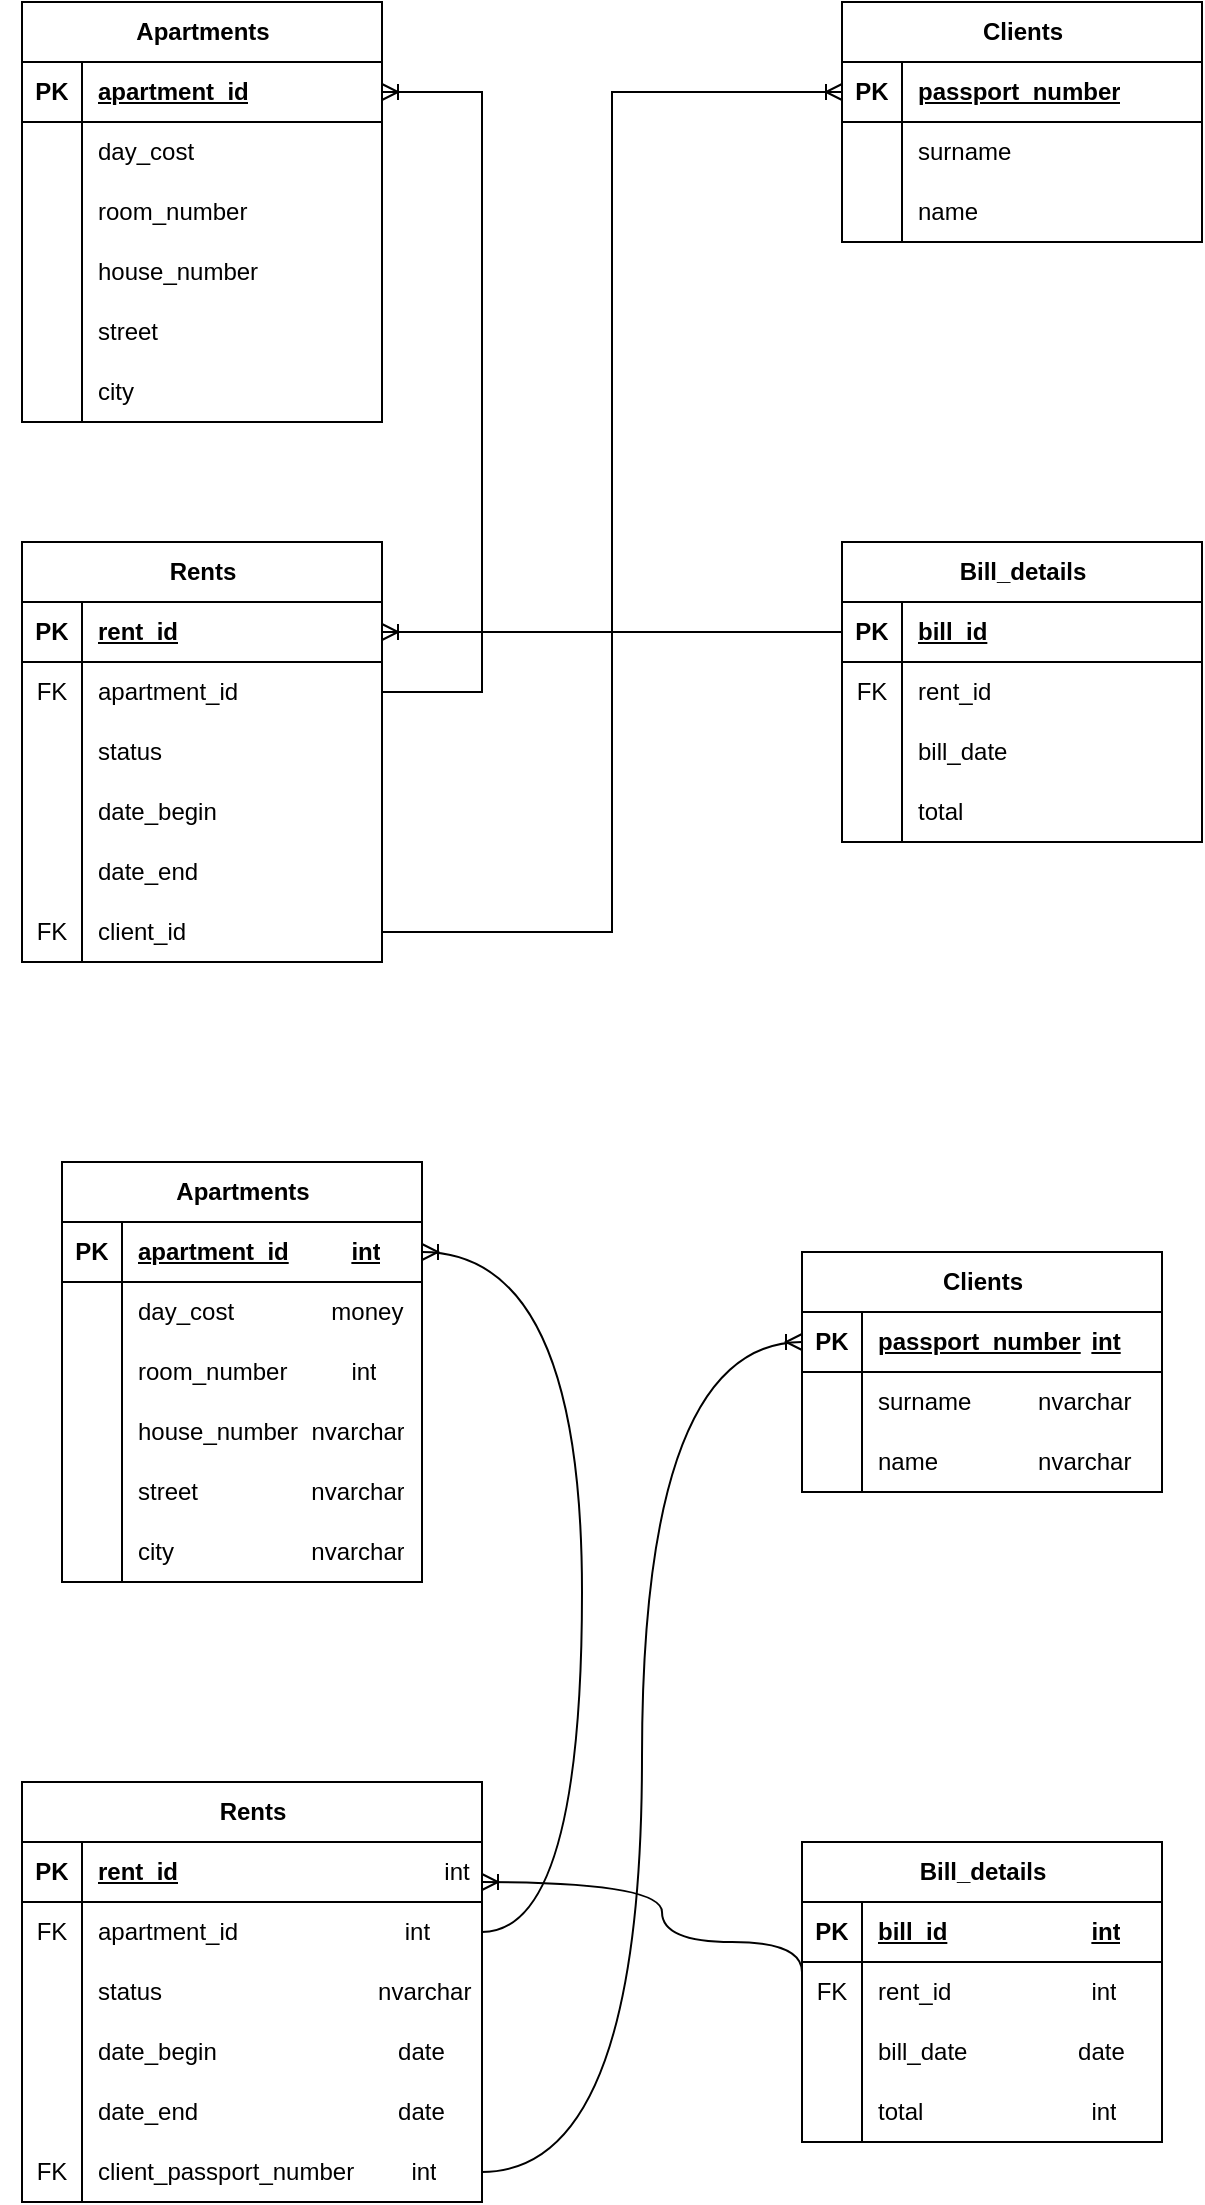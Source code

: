 <mxfile version="23.1.2" type="device" pages="2">
  <diagram name="Page-1" id="ZZyAhkWD14RJe5Ox0gqc">
    <mxGraphModel dx="1434" dy="824" grid="1" gridSize="10" guides="1" tooltips="1" connect="1" arrows="1" fold="1" page="1" pageScale="1" pageWidth="850" pageHeight="1100" math="0" shadow="0">
      <root>
        <mxCell id="0" />
        <mxCell id="1" parent="0" />
        <mxCell id="JAyHz5_AC-oQUTjz7vWA-14" value="Apartments" style="shape=table;startSize=30;container=1;collapsible=1;childLayout=tableLayout;fixedRows=1;rowLines=0;fontStyle=1;align=center;resizeLast=1;html=1;" vertex="1" parent="1">
          <mxGeometry x="130" y="80" width="180" height="210" as="geometry" />
        </mxCell>
        <mxCell id="JAyHz5_AC-oQUTjz7vWA-15" value="" style="shape=tableRow;horizontal=0;startSize=0;swimlaneHead=0;swimlaneBody=0;fillColor=none;collapsible=0;dropTarget=0;points=[[0,0.5],[1,0.5]];portConstraint=eastwest;top=0;left=0;right=0;bottom=1;" vertex="1" parent="JAyHz5_AC-oQUTjz7vWA-14">
          <mxGeometry y="30" width="180" height="30" as="geometry" />
        </mxCell>
        <mxCell id="JAyHz5_AC-oQUTjz7vWA-16" value="PK" style="shape=partialRectangle;connectable=0;fillColor=none;top=0;left=0;bottom=0;right=0;fontStyle=1;overflow=hidden;whiteSpace=wrap;html=1;" vertex="1" parent="JAyHz5_AC-oQUTjz7vWA-15">
          <mxGeometry width="30" height="30" as="geometry">
            <mxRectangle width="30" height="30" as="alternateBounds" />
          </mxGeometry>
        </mxCell>
        <mxCell id="JAyHz5_AC-oQUTjz7vWA-17" value="apartment_id" style="shape=partialRectangle;connectable=0;fillColor=none;top=0;left=0;bottom=0;right=0;align=left;spacingLeft=6;fontStyle=5;overflow=hidden;whiteSpace=wrap;html=1;" vertex="1" parent="JAyHz5_AC-oQUTjz7vWA-15">
          <mxGeometry x="30" width="150" height="30" as="geometry">
            <mxRectangle width="150" height="30" as="alternateBounds" />
          </mxGeometry>
        </mxCell>
        <mxCell id="JAyHz5_AC-oQUTjz7vWA-18" value="" style="shape=tableRow;horizontal=0;startSize=0;swimlaneHead=0;swimlaneBody=0;fillColor=none;collapsible=0;dropTarget=0;points=[[0,0.5],[1,0.5]];portConstraint=eastwest;top=0;left=0;right=0;bottom=0;" vertex="1" parent="JAyHz5_AC-oQUTjz7vWA-14">
          <mxGeometry y="60" width="180" height="30" as="geometry" />
        </mxCell>
        <mxCell id="JAyHz5_AC-oQUTjz7vWA-19" value="" style="shape=partialRectangle;connectable=0;fillColor=none;top=0;left=0;bottom=0;right=0;editable=1;overflow=hidden;whiteSpace=wrap;html=1;" vertex="1" parent="JAyHz5_AC-oQUTjz7vWA-18">
          <mxGeometry width="30" height="30" as="geometry">
            <mxRectangle width="30" height="30" as="alternateBounds" />
          </mxGeometry>
        </mxCell>
        <mxCell id="JAyHz5_AC-oQUTjz7vWA-20" value="day_cost" style="shape=partialRectangle;connectable=0;fillColor=none;top=0;left=0;bottom=0;right=0;align=left;spacingLeft=6;overflow=hidden;whiteSpace=wrap;html=1;" vertex="1" parent="JAyHz5_AC-oQUTjz7vWA-18">
          <mxGeometry x="30" width="150" height="30" as="geometry">
            <mxRectangle width="150" height="30" as="alternateBounds" />
          </mxGeometry>
        </mxCell>
        <mxCell id="JAyHz5_AC-oQUTjz7vWA-21" value="" style="shape=tableRow;horizontal=0;startSize=0;swimlaneHead=0;swimlaneBody=0;fillColor=none;collapsible=0;dropTarget=0;points=[[0,0.5],[1,0.5]];portConstraint=eastwest;top=0;left=0;right=0;bottom=0;" vertex="1" parent="JAyHz5_AC-oQUTjz7vWA-14">
          <mxGeometry y="90" width="180" height="30" as="geometry" />
        </mxCell>
        <mxCell id="JAyHz5_AC-oQUTjz7vWA-22" value="" style="shape=partialRectangle;connectable=0;fillColor=none;top=0;left=0;bottom=0;right=0;editable=1;overflow=hidden;whiteSpace=wrap;html=1;" vertex="1" parent="JAyHz5_AC-oQUTjz7vWA-21">
          <mxGeometry width="30" height="30" as="geometry">
            <mxRectangle width="30" height="30" as="alternateBounds" />
          </mxGeometry>
        </mxCell>
        <mxCell id="JAyHz5_AC-oQUTjz7vWA-23" value="room_number" style="shape=partialRectangle;connectable=0;fillColor=none;top=0;left=0;bottom=0;right=0;align=left;spacingLeft=6;overflow=hidden;whiteSpace=wrap;html=1;" vertex="1" parent="JAyHz5_AC-oQUTjz7vWA-21">
          <mxGeometry x="30" width="150" height="30" as="geometry">
            <mxRectangle width="150" height="30" as="alternateBounds" />
          </mxGeometry>
        </mxCell>
        <mxCell id="JAyHz5_AC-oQUTjz7vWA-24" value="" style="shape=tableRow;horizontal=0;startSize=0;swimlaneHead=0;swimlaneBody=0;fillColor=none;collapsible=0;dropTarget=0;points=[[0,0.5],[1,0.5]];portConstraint=eastwest;top=0;left=0;right=0;bottom=0;" vertex="1" parent="JAyHz5_AC-oQUTjz7vWA-14">
          <mxGeometry y="120" width="180" height="30" as="geometry" />
        </mxCell>
        <mxCell id="JAyHz5_AC-oQUTjz7vWA-25" value="" style="shape=partialRectangle;connectable=0;fillColor=none;top=0;left=0;bottom=0;right=0;editable=1;overflow=hidden;whiteSpace=wrap;html=1;" vertex="1" parent="JAyHz5_AC-oQUTjz7vWA-24">
          <mxGeometry width="30" height="30" as="geometry">
            <mxRectangle width="30" height="30" as="alternateBounds" />
          </mxGeometry>
        </mxCell>
        <mxCell id="JAyHz5_AC-oQUTjz7vWA-26" value="house_number" style="shape=partialRectangle;connectable=0;fillColor=none;top=0;left=0;bottom=0;right=0;align=left;spacingLeft=6;overflow=hidden;whiteSpace=wrap;html=1;" vertex="1" parent="JAyHz5_AC-oQUTjz7vWA-24">
          <mxGeometry x="30" width="150" height="30" as="geometry">
            <mxRectangle width="150" height="30" as="alternateBounds" />
          </mxGeometry>
        </mxCell>
        <mxCell id="JAyHz5_AC-oQUTjz7vWA-65" value="" style="shape=tableRow;horizontal=0;startSize=0;swimlaneHead=0;swimlaneBody=0;fillColor=none;collapsible=0;dropTarget=0;points=[[0,0.5],[1,0.5]];portConstraint=eastwest;top=0;left=0;right=0;bottom=0;" vertex="1" parent="JAyHz5_AC-oQUTjz7vWA-14">
          <mxGeometry y="150" width="180" height="30" as="geometry" />
        </mxCell>
        <mxCell id="JAyHz5_AC-oQUTjz7vWA-66" value="" style="shape=partialRectangle;connectable=0;fillColor=none;top=0;left=0;bottom=0;right=0;editable=1;overflow=hidden;whiteSpace=wrap;html=1;" vertex="1" parent="JAyHz5_AC-oQUTjz7vWA-65">
          <mxGeometry width="30" height="30" as="geometry">
            <mxRectangle width="30" height="30" as="alternateBounds" />
          </mxGeometry>
        </mxCell>
        <mxCell id="JAyHz5_AC-oQUTjz7vWA-67" value="street" style="shape=partialRectangle;connectable=0;fillColor=none;top=0;left=0;bottom=0;right=0;align=left;spacingLeft=6;overflow=hidden;whiteSpace=wrap;html=1;" vertex="1" parent="JAyHz5_AC-oQUTjz7vWA-65">
          <mxGeometry x="30" width="150" height="30" as="geometry">
            <mxRectangle width="150" height="30" as="alternateBounds" />
          </mxGeometry>
        </mxCell>
        <mxCell id="JAyHz5_AC-oQUTjz7vWA-68" value="" style="shape=tableRow;horizontal=0;startSize=0;swimlaneHead=0;swimlaneBody=0;fillColor=none;collapsible=0;dropTarget=0;points=[[0,0.5],[1,0.5]];portConstraint=eastwest;top=0;left=0;right=0;bottom=0;" vertex="1" parent="JAyHz5_AC-oQUTjz7vWA-14">
          <mxGeometry y="180" width="180" height="30" as="geometry" />
        </mxCell>
        <mxCell id="JAyHz5_AC-oQUTjz7vWA-69" value="" style="shape=partialRectangle;connectable=0;fillColor=none;top=0;left=0;bottom=0;right=0;editable=1;overflow=hidden;whiteSpace=wrap;html=1;" vertex="1" parent="JAyHz5_AC-oQUTjz7vWA-68">
          <mxGeometry width="30" height="30" as="geometry">
            <mxRectangle width="30" height="30" as="alternateBounds" />
          </mxGeometry>
        </mxCell>
        <mxCell id="JAyHz5_AC-oQUTjz7vWA-70" value="city" style="shape=partialRectangle;connectable=0;fillColor=none;top=0;left=0;bottom=0;right=0;align=left;spacingLeft=6;overflow=hidden;whiteSpace=wrap;html=1;" vertex="1" parent="JAyHz5_AC-oQUTjz7vWA-68">
          <mxGeometry x="30" width="150" height="30" as="geometry">
            <mxRectangle width="150" height="30" as="alternateBounds" />
          </mxGeometry>
        </mxCell>
        <mxCell id="JAyHz5_AC-oQUTjz7vWA-30" value="" style="shape=tableRow;horizontal=0;startSize=0;swimlaneHead=0;swimlaneBody=0;fillColor=none;collapsible=0;dropTarget=0;points=[[0,0.5],[1,0.5]];portConstraint=eastwest;top=0;left=0;right=0;bottom=0;" vertex="1" parent="1">
          <mxGeometry x="120" y="310" width="180" height="30" as="geometry" />
        </mxCell>
        <mxCell id="JAyHz5_AC-oQUTjz7vWA-31" value="" style="shape=partialRectangle;connectable=0;fillColor=none;top=0;left=0;bottom=0;right=0;editable=1;overflow=hidden;whiteSpace=wrap;html=1;" vertex="1" parent="JAyHz5_AC-oQUTjz7vWA-30">
          <mxGeometry width="30" height="30" as="geometry">
            <mxRectangle width="30" height="30" as="alternateBounds" />
          </mxGeometry>
        </mxCell>
        <mxCell id="JAyHz5_AC-oQUTjz7vWA-33" value="" style="shape=tableRow;horizontal=0;startSize=0;swimlaneHead=0;swimlaneBody=0;fillColor=none;collapsible=0;dropTarget=0;points=[[0,0.5],[1,0.5]];portConstraint=eastwest;top=0;left=0;right=0;bottom=0;" vertex="1" parent="1">
          <mxGeometry x="120" y="340" width="180" height="30" as="geometry" />
        </mxCell>
        <mxCell id="JAyHz5_AC-oQUTjz7vWA-34" value="" style="shape=partialRectangle;connectable=0;fillColor=none;top=0;left=0;bottom=0;right=0;editable=1;overflow=hidden;whiteSpace=wrap;html=1;" vertex="1" parent="JAyHz5_AC-oQUTjz7vWA-33">
          <mxGeometry width="30" height="30" as="geometry">
            <mxRectangle width="30" height="30" as="alternateBounds" />
          </mxGeometry>
        </mxCell>
        <mxCell id="JAyHz5_AC-oQUTjz7vWA-39" value="Clients" style="shape=table;startSize=30;container=1;collapsible=1;childLayout=tableLayout;fixedRows=1;rowLines=0;fontStyle=1;align=center;resizeLast=1;html=1;" vertex="1" parent="1">
          <mxGeometry x="540" y="80" width="180" height="120" as="geometry" />
        </mxCell>
        <mxCell id="JAyHz5_AC-oQUTjz7vWA-40" value="" style="shape=tableRow;horizontal=0;startSize=0;swimlaneHead=0;swimlaneBody=0;fillColor=none;collapsible=0;dropTarget=0;points=[[0,0.5],[1,0.5]];portConstraint=eastwest;top=0;left=0;right=0;bottom=1;" vertex="1" parent="JAyHz5_AC-oQUTjz7vWA-39">
          <mxGeometry y="30" width="180" height="30" as="geometry" />
        </mxCell>
        <mxCell id="JAyHz5_AC-oQUTjz7vWA-41" value="PK" style="shape=partialRectangle;connectable=0;fillColor=none;top=0;left=0;bottom=0;right=0;fontStyle=1;overflow=hidden;whiteSpace=wrap;html=1;" vertex="1" parent="JAyHz5_AC-oQUTjz7vWA-40">
          <mxGeometry width="30" height="30" as="geometry">
            <mxRectangle width="30" height="30" as="alternateBounds" />
          </mxGeometry>
        </mxCell>
        <mxCell id="JAyHz5_AC-oQUTjz7vWA-42" value="passport_number" style="shape=partialRectangle;connectable=0;fillColor=none;top=0;left=0;bottom=0;right=0;align=left;spacingLeft=6;fontStyle=5;overflow=hidden;whiteSpace=wrap;html=1;" vertex="1" parent="JAyHz5_AC-oQUTjz7vWA-40">
          <mxGeometry x="30" width="150" height="30" as="geometry">
            <mxRectangle width="150" height="30" as="alternateBounds" />
          </mxGeometry>
        </mxCell>
        <mxCell id="JAyHz5_AC-oQUTjz7vWA-43" value="" style="shape=tableRow;horizontal=0;startSize=0;swimlaneHead=0;swimlaneBody=0;fillColor=none;collapsible=0;dropTarget=0;points=[[0,0.5],[1,0.5]];portConstraint=eastwest;top=0;left=0;right=0;bottom=0;" vertex="1" parent="JAyHz5_AC-oQUTjz7vWA-39">
          <mxGeometry y="60" width="180" height="30" as="geometry" />
        </mxCell>
        <mxCell id="JAyHz5_AC-oQUTjz7vWA-44" value="" style="shape=partialRectangle;connectable=0;fillColor=none;top=0;left=0;bottom=0;right=0;editable=1;overflow=hidden;whiteSpace=wrap;html=1;" vertex="1" parent="JAyHz5_AC-oQUTjz7vWA-43">
          <mxGeometry width="30" height="30" as="geometry">
            <mxRectangle width="30" height="30" as="alternateBounds" />
          </mxGeometry>
        </mxCell>
        <mxCell id="JAyHz5_AC-oQUTjz7vWA-45" value="surname" style="shape=partialRectangle;connectable=0;fillColor=none;top=0;left=0;bottom=0;right=0;align=left;spacingLeft=6;overflow=hidden;whiteSpace=wrap;html=1;" vertex="1" parent="JAyHz5_AC-oQUTjz7vWA-43">
          <mxGeometry x="30" width="150" height="30" as="geometry">
            <mxRectangle width="150" height="30" as="alternateBounds" />
          </mxGeometry>
        </mxCell>
        <mxCell id="JAyHz5_AC-oQUTjz7vWA-46" value="" style="shape=tableRow;horizontal=0;startSize=0;swimlaneHead=0;swimlaneBody=0;fillColor=none;collapsible=0;dropTarget=0;points=[[0,0.5],[1,0.5]];portConstraint=eastwest;top=0;left=0;right=0;bottom=0;" vertex="1" parent="JAyHz5_AC-oQUTjz7vWA-39">
          <mxGeometry y="90" width="180" height="30" as="geometry" />
        </mxCell>
        <mxCell id="JAyHz5_AC-oQUTjz7vWA-47" value="" style="shape=partialRectangle;connectable=0;fillColor=none;top=0;left=0;bottom=0;right=0;editable=1;overflow=hidden;whiteSpace=wrap;html=1;" vertex="1" parent="JAyHz5_AC-oQUTjz7vWA-46">
          <mxGeometry width="30" height="30" as="geometry">
            <mxRectangle width="30" height="30" as="alternateBounds" />
          </mxGeometry>
        </mxCell>
        <mxCell id="JAyHz5_AC-oQUTjz7vWA-48" value="name" style="shape=partialRectangle;connectable=0;fillColor=none;top=0;left=0;bottom=0;right=0;align=left;spacingLeft=6;overflow=hidden;whiteSpace=wrap;html=1;" vertex="1" parent="JAyHz5_AC-oQUTjz7vWA-46">
          <mxGeometry x="30" width="150" height="30" as="geometry">
            <mxRectangle width="150" height="30" as="alternateBounds" />
          </mxGeometry>
        </mxCell>
        <mxCell id="JAyHz5_AC-oQUTjz7vWA-52" value="Rents" style="shape=table;startSize=30;container=1;collapsible=1;childLayout=tableLayout;fixedRows=1;rowLines=0;fontStyle=1;align=center;resizeLast=1;html=1;" vertex="1" parent="1">
          <mxGeometry x="130" y="350" width="180" height="210" as="geometry">
            <mxRectangle x="440" y="360" width="70" height="30" as="alternateBounds" />
          </mxGeometry>
        </mxCell>
        <mxCell id="JAyHz5_AC-oQUTjz7vWA-53" value="" style="shape=tableRow;horizontal=0;startSize=0;swimlaneHead=0;swimlaneBody=0;fillColor=none;collapsible=0;dropTarget=0;points=[[0,0.5],[1,0.5]];portConstraint=eastwest;top=0;left=0;right=0;bottom=1;" vertex="1" parent="JAyHz5_AC-oQUTjz7vWA-52">
          <mxGeometry y="30" width="180" height="30" as="geometry" />
        </mxCell>
        <mxCell id="JAyHz5_AC-oQUTjz7vWA-54" value="PK" style="shape=partialRectangle;connectable=0;fillColor=none;top=0;left=0;bottom=0;right=0;fontStyle=1;overflow=hidden;whiteSpace=wrap;html=1;" vertex="1" parent="JAyHz5_AC-oQUTjz7vWA-53">
          <mxGeometry width="30" height="30" as="geometry">
            <mxRectangle width="30" height="30" as="alternateBounds" />
          </mxGeometry>
        </mxCell>
        <mxCell id="JAyHz5_AC-oQUTjz7vWA-55" value="rent_id" style="shape=partialRectangle;connectable=0;fillColor=none;top=0;left=0;bottom=0;right=0;align=left;spacingLeft=6;fontStyle=5;overflow=hidden;whiteSpace=wrap;html=1;" vertex="1" parent="JAyHz5_AC-oQUTjz7vWA-53">
          <mxGeometry x="30" width="150" height="30" as="geometry">
            <mxRectangle width="150" height="30" as="alternateBounds" />
          </mxGeometry>
        </mxCell>
        <mxCell id="JAyHz5_AC-oQUTjz7vWA-56" value="" style="shape=tableRow;horizontal=0;startSize=0;swimlaneHead=0;swimlaneBody=0;fillColor=none;collapsible=0;dropTarget=0;points=[[0,0.5],[1,0.5]];portConstraint=eastwest;top=0;left=0;right=0;bottom=0;" vertex="1" parent="JAyHz5_AC-oQUTjz7vWA-52">
          <mxGeometry y="60" width="180" height="30" as="geometry" />
        </mxCell>
        <mxCell id="JAyHz5_AC-oQUTjz7vWA-57" value="FK" style="shape=partialRectangle;connectable=0;fillColor=none;top=0;left=0;bottom=0;right=0;editable=1;overflow=hidden;whiteSpace=wrap;html=1;" vertex="1" parent="JAyHz5_AC-oQUTjz7vWA-56">
          <mxGeometry width="30" height="30" as="geometry">
            <mxRectangle width="30" height="30" as="alternateBounds" />
          </mxGeometry>
        </mxCell>
        <mxCell id="JAyHz5_AC-oQUTjz7vWA-58" value="apartment_id" style="shape=partialRectangle;connectable=0;fillColor=none;top=0;left=0;bottom=0;right=0;align=left;spacingLeft=6;overflow=hidden;whiteSpace=wrap;html=1;" vertex="1" parent="JAyHz5_AC-oQUTjz7vWA-56">
          <mxGeometry x="30" width="150" height="30" as="geometry">
            <mxRectangle width="150" height="30" as="alternateBounds" />
          </mxGeometry>
        </mxCell>
        <mxCell id="JAyHz5_AC-oQUTjz7vWA-59" value="" style="shape=tableRow;horizontal=0;startSize=0;swimlaneHead=0;swimlaneBody=0;fillColor=none;collapsible=0;dropTarget=0;points=[[0,0.5],[1,0.5]];portConstraint=eastwest;top=0;left=0;right=0;bottom=0;" vertex="1" parent="JAyHz5_AC-oQUTjz7vWA-52">
          <mxGeometry y="90" width="180" height="30" as="geometry" />
        </mxCell>
        <mxCell id="JAyHz5_AC-oQUTjz7vWA-60" value="" style="shape=partialRectangle;connectable=0;fillColor=none;top=0;left=0;bottom=0;right=0;editable=1;overflow=hidden;whiteSpace=wrap;html=1;" vertex="1" parent="JAyHz5_AC-oQUTjz7vWA-59">
          <mxGeometry width="30" height="30" as="geometry">
            <mxRectangle width="30" height="30" as="alternateBounds" />
          </mxGeometry>
        </mxCell>
        <mxCell id="JAyHz5_AC-oQUTjz7vWA-61" value="status" style="shape=partialRectangle;connectable=0;fillColor=none;top=0;left=0;bottom=0;right=0;align=left;spacingLeft=6;overflow=hidden;whiteSpace=wrap;html=1;" vertex="1" parent="JAyHz5_AC-oQUTjz7vWA-59">
          <mxGeometry x="30" width="150" height="30" as="geometry">
            <mxRectangle width="150" height="30" as="alternateBounds" />
          </mxGeometry>
        </mxCell>
        <mxCell id="JAyHz5_AC-oQUTjz7vWA-62" value="" style="shape=tableRow;horizontal=0;startSize=0;swimlaneHead=0;swimlaneBody=0;fillColor=none;collapsible=0;dropTarget=0;points=[[0,0.5],[1,0.5]];portConstraint=eastwest;top=0;left=0;right=0;bottom=0;" vertex="1" parent="JAyHz5_AC-oQUTjz7vWA-52">
          <mxGeometry y="120" width="180" height="30" as="geometry" />
        </mxCell>
        <mxCell id="JAyHz5_AC-oQUTjz7vWA-63" value="" style="shape=partialRectangle;connectable=0;fillColor=none;top=0;left=0;bottom=0;right=0;editable=1;overflow=hidden;whiteSpace=wrap;html=1;" vertex="1" parent="JAyHz5_AC-oQUTjz7vWA-62">
          <mxGeometry width="30" height="30" as="geometry">
            <mxRectangle width="30" height="30" as="alternateBounds" />
          </mxGeometry>
        </mxCell>
        <mxCell id="JAyHz5_AC-oQUTjz7vWA-64" value="date_begin" style="shape=partialRectangle;connectable=0;fillColor=none;top=0;left=0;bottom=0;right=0;align=left;spacingLeft=6;overflow=hidden;whiteSpace=wrap;html=1;" vertex="1" parent="JAyHz5_AC-oQUTjz7vWA-62">
          <mxGeometry x="30" width="150" height="30" as="geometry">
            <mxRectangle width="150" height="30" as="alternateBounds" />
          </mxGeometry>
        </mxCell>
        <mxCell id="JAyHz5_AC-oQUTjz7vWA-87" value="" style="shape=tableRow;horizontal=0;startSize=0;swimlaneHead=0;swimlaneBody=0;fillColor=none;collapsible=0;dropTarget=0;points=[[0,0.5],[1,0.5]];portConstraint=eastwest;top=0;left=0;right=0;bottom=0;" vertex="1" parent="JAyHz5_AC-oQUTjz7vWA-52">
          <mxGeometry y="150" width="180" height="30" as="geometry" />
        </mxCell>
        <mxCell id="JAyHz5_AC-oQUTjz7vWA-88" value="" style="shape=partialRectangle;connectable=0;fillColor=none;top=0;left=0;bottom=0;right=0;editable=1;overflow=hidden;whiteSpace=wrap;html=1;" vertex="1" parent="JAyHz5_AC-oQUTjz7vWA-87">
          <mxGeometry width="30" height="30" as="geometry">
            <mxRectangle width="30" height="30" as="alternateBounds" />
          </mxGeometry>
        </mxCell>
        <mxCell id="JAyHz5_AC-oQUTjz7vWA-89" value="date_end" style="shape=partialRectangle;connectable=0;fillColor=none;top=0;left=0;bottom=0;right=0;align=left;spacingLeft=6;overflow=hidden;whiteSpace=wrap;html=1;" vertex="1" parent="JAyHz5_AC-oQUTjz7vWA-87">
          <mxGeometry x="30" width="150" height="30" as="geometry">
            <mxRectangle width="150" height="30" as="alternateBounds" />
          </mxGeometry>
        </mxCell>
        <mxCell id="JAyHz5_AC-oQUTjz7vWA-90" value="" style="shape=tableRow;horizontal=0;startSize=0;swimlaneHead=0;swimlaneBody=0;fillColor=none;collapsible=0;dropTarget=0;points=[[0,0.5],[1,0.5]];portConstraint=eastwest;top=0;left=0;right=0;bottom=0;" vertex="1" parent="JAyHz5_AC-oQUTjz7vWA-52">
          <mxGeometry y="180" width="180" height="30" as="geometry" />
        </mxCell>
        <mxCell id="JAyHz5_AC-oQUTjz7vWA-91" value="FK" style="shape=partialRectangle;connectable=0;fillColor=none;top=0;left=0;bottom=0;right=0;editable=1;overflow=hidden;whiteSpace=wrap;html=1;" vertex="1" parent="JAyHz5_AC-oQUTjz7vWA-90">
          <mxGeometry width="30" height="30" as="geometry">
            <mxRectangle width="30" height="30" as="alternateBounds" />
          </mxGeometry>
        </mxCell>
        <mxCell id="JAyHz5_AC-oQUTjz7vWA-92" value="сlient_id" style="shape=partialRectangle;connectable=0;fillColor=none;top=0;left=0;bottom=0;right=0;align=left;spacingLeft=6;overflow=hidden;whiteSpace=wrap;html=1;" vertex="1" parent="JAyHz5_AC-oQUTjz7vWA-90">
          <mxGeometry x="30" width="150" height="30" as="geometry">
            <mxRectangle width="150" height="30" as="alternateBounds" />
          </mxGeometry>
        </mxCell>
        <mxCell id="JAyHz5_AC-oQUTjz7vWA-93" value="Bill_details" style="shape=table;startSize=30;container=1;collapsible=1;childLayout=tableLayout;fixedRows=1;rowLines=0;fontStyle=1;align=center;resizeLast=1;html=1;" vertex="1" parent="1">
          <mxGeometry x="540" y="350" width="180" height="150" as="geometry" />
        </mxCell>
        <mxCell id="JAyHz5_AC-oQUTjz7vWA-94" value="" style="shape=tableRow;horizontal=0;startSize=0;swimlaneHead=0;swimlaneBody=0;fillColor=none;collapsible=0;dropTarget=0;points=[[0,0.5],[1,0.5]];portConstraint=eastwest;top=0;left=0;right=0;bottom=1;" vertex="1" parent="JAyHz5_AC-oQUTjz7vWA-93">
          <mxGeometry y="30" width="180" height="30" as="geometry" />
        </mxCell>
        <mxCell id="JAyHz5_AC-oQUTjz7vWA-95" value="PK" style="shape=partialRectangle;connectable=0;fillColor=none;top=0;left=0;bottom=0;right=0;fontStyle=1;overflow=hidden;whiteSpace=wrap;html=1;" vertex="1" parent="JAyHz5_AC-oQUTjz7vWA-94">
          <mxGeometry width="30" height="30" as="geometry">
            <mxRectangle width="30" height="30" as="alternateBounds" />
          </mxGeometry>
        </mxCell>
        <mxCell id="JAyHz5_AC-oQUTjz7vWA-96" value="bill_id" style="shape=partialRectangle;connectable=0;fillColor=none;top=0;left=0;bottom=0;right=0;align=left;spacingLeft=6;fontStyle=5;overflow=hidden;whiteSpace=wrap;html=1;" vertex="1" parent="JAyHz5_AC-oQUTjz7vWA-94">
          <mxGeometry x="30" width="150" height="30" as="geometry">
            <mxRectangle width="150" height="30" as="alternateBounds" />
          </mxGeometry>
        </mxCell>
        <mxCell id="JAyHz5_AC-oQUTjz7vWA-97" value="" style="shape=tableRow;horizontal=0;startSize=0;swimlaneHead=0;swimlaneBody=0;fillColor=none;collapsible=0;dropTarget=0;points=[[0,0.5],[1,0.5]];portConstraint=eastwest;top=0;left=0;right=0;bottom=0;" vertex="1" parent="JAyHz5_AC-oQUTjz7vWA-93">
          <mxGeometry y="60" width="180" height="30" as="geometry" />
        </mxCell>
        <mxCell id="JAyHz5_AC-oQUTjz7vWA-98" value="FK" style="shape=partialRectangle;connectable=0;fillColor=none;top=0;left=0;bottom=0;right=0;editable=1;overflow=hidden;whiteSpace=wrap;html=1;" vertex="1" parent="JAyHz5_AC-oQUTjz7vWA-97">
          <mxGeometry width="30" height="30" as="geometry">
            <mxRectangle width="30" height="30" as="alternateBounds" />
          </mxGeometry>
        </mxCell>
        <mxCell id="JAyHz5_AC-oQUTjz7vWA-99" value="rent_id" style="shape=partialRectangle;connectable=0;fillColor=none;top=0;left=0;bottom=0;right=0;align=left;spacingLeft=6;overflow=hidden;whiteSpace=wrap;html=1;" vertex="1" parent="JAyHz5_AC-oQUTjz7vWA-97">
          <mxGeometry x="30" width="150" height="30" as="geometry">
            <mxRectangle width="150" height="30" as="alternateBounds" />
          </mxGeometry>
        </mxCell>
        <mxCell id="JAyHz5_AC-oQUTjz7vWA-100" value="" style="shape=tableRow;horizontal=0;startSize=0;swimlaneHead=0;swimlaneBody=0;fillColor=none;collapsible=0;dropTarget=0;points=[[0,0.5],[1,0.5]];portConstraint=eastwest;top=0;left=0;right=0;bottom=0;" vertex="1" parent="JAyHz5_AC-oQUTjz7vWA-93">
          <mxGeometry y="90" width="180" height="30" as="geometry" />
        </mxCell>
        <mxCell id="JAyHz5_AC-oQUTjz7vWA-101" value="" style="shape=partialRectangle;connectable=0;fillColor=none;top=0;left=0;bottom=0;right=0;editable=1;overflow=hidden;whiteSpace=wrap;html=1;" vertex="1" parent="JAyHz5_AC-oQUTjz7vWA-100">
          <mxGeometry width="30" height="30" as="geometry">
            <mxRectangle width="30" height="30" as="alternateBounds" />
          </mxGeometry>
        </mxCell>
        <mxCell id="JAyHz5_AC-oQUTjz7vWA-102" value="bill_date" style="shape=partialRectangle;connectable=0;fillColor=none;top=0;left=0;bottom=0;right=0;align=left;spacingLeft=6;overflow=hidden;whiteSpace=wrap;html=1;" vertex="1" parent="JAyHz5_AC-oQUTjz7vWA-100">
          <mxGeometry x="30" width="150" height="30" as="geometry">
            <mxRectangle width="150" height="30" as="alternateBounds" />
          </mxGeometry>
        </mxCell>
        <mxCell id="JAyHz5_AC-oQUTjz7vWA-103" value="" style="shape=tableRow;horizontal=0;startSize=0;swimlaneHead=0;swimlaneBody=0;fillColor=none;collapsible=0;dropTarget=0;points=[[0,0.5],[1,0.5]];portConstraint=eastwest;top=0;left=0;right=0;bottom=0;" vertex="1" parent="JAyHz5_AC-oQUTjz7vWA-93">
          <mxGeometry y="120" width="180" height="30" as="geometry" />
        </mxCell>
        <mxCell id="JAyHz5_AC-oQUTjz7vWA-104" value="" style="shape=partialRectangle;connectable=0;fillColor=none;top=0;left=0;bottom=0;right=0;editable=1;overflow=hidden;whiteSpace=wrap;html=1;" vertex="1" parent="JAyHz5_AC-oQUTjz7vWA-103">
          <mxGeometry width="30" height="30" as="geometry">
            <mxRectangle width="30" height="30" as="alternateBounds" />
          </mxGeometry>
        </mxCell>
        <mxCell id="JAyHz5_AC-oQUTjz7vWA-105" value="total" style="shape=partialRectangle;connectable=0;fillColor=none;top=0;left=0;bottom=0;right=0;align=left;spacingLeft=6;overflow=hidden;whiteSpace=wrap;html=1;" vertex="1" parent="JAyHz5_AC-oQUTjz7vWA-103">
          <mxGeometry x="30" width="150" height="30" as="geometry">
            <mxRectangle width="150" height="30" as="alternateBounds" />
          </mxGeometry>
        </mxCell>
        <mxCell id="JAyHz5_AC-oQUTjz7vWA-108" value="" style="fontSize=12;html=1;endArrow=ERoneToMany;rounded=0;edgeStyle=orthogonalEdgeStyle;exitX=1;exitY=0.5;exitDx=0;exitDy=0;entryX=1;entryY=0.5;entryDx=0;entryDy=0;" edge="1" parent="1" source="JAyHz5_AC-oQUTjz7vWA-56" target="JAyHz5_AC-oQUTjz7vWA-15">
          <mxGeometry width="100" height="100" relative="1" as="geometry">
            <mxPoint x="370" y="400" as="sourcePoint" />
            <mxPoint x="430" y="220" as="targetPoint" />
            <Array as="points">
              <mxPoint x="360" y="425" />
              <mxPoint x="360" y="125" />
            </Array>
          </mxGeometry>
        </mxCell>
        <mxCell id="JAyHz5_AC-oQUTjz7vWA-109" value="" style="edgeStyle=orthogonalEdgeStyle;fontSize=12;html=1;endArrow=ERoneToMany;rounded=0;entryX=0;entryY=0.5;entryDx=0;entryDy=0;exitX=1;exitY=0.5;exitDx=0;exitDy=0;" edge="1" parent="1" source="JAyHz5_AC-oQUTjz7vWA-90" target="JAyHz5_AC-oQUTjz7vWA-40">
          <mxGeometry width="100" height="100" relative="1" as="geometry">
            <mxPoint x="370" y="400" as="sourcePoint" />
            <mxPoint x="470" y="300" as="targetPoint" />
          </mxGeometry>
        </mxCell>
        <mxCell id="JAyHz5_AC-oQUTjz7vWA-110" value="" style="edgeStyle=orthogonalEdgeStyle;fontSize=12;html=1;endArrow=ERoneToMany;rounded=0;entryX=1;entryY=0.5;entryDx=0;entryDy=0;exitX=0;exitY=0.5;exitDx=0;exitDy=0;" edge="1" parent="1" source="JAyHz5_AC-oQUTjz7vWA-97" target="JAyHz5_AC-oQUTjz7vWA-53">
          <mxGeometry width="100" height="100" relative="1" as="geometry">
            <mxPoint x="370" y="400" as="sourcePoint" />
            <mxPoint x="470" y="300" as="targetPoint" />
            <Array as="points">
              <mxPoint x="540" y="395" />
            </Array>
          </mxGeometry>
        </mxCell>
        <mxCell id="0-7jiKGZ8thG2QxVnux_-137" value="Apartments" style="shape=table;startSize=30;container=1;collapsible=1;childLayout=tableLayout;fixedRows=1;rowLines=0;fontStyle=1;align=center;resizeLast=1;html=1;" vertex="1" parent="1">
          <mxGeometry x="150" y="660" width="180" height="210" as="geometry" />
        </mxCell>
        <mxCell id="0-7jiKGZ8thG2QxVnux_-138" value="" style="shape=tableRow;horizontal=0;startSize=0;swimlaneHead=0;swimlaneBody=0;fillColor=none;collapsible=0;dropTarget=0;points=[[0,0.5],[1,0.5]];portConstraint=eastwest;top=0;left=0;right=0;bottom=1;" vertex="1" parent="0-7jiKGZ8thG2QxVnux_-137">
          <mxGeometry y="30" width="180" height="30" as="geometry" />
        </mxCell>
        <mxCell id="0-7jiKGZ8thG2QxVnux_-139" value="PK" style="shape=partialRectangle;connectable=0;fillColor=none;top=0;left=0;bottom=0;right=0;fontStyle=1;overflow=hidden;whiteSpace=wrap;html=1;" vertex="1" parent="0-7jiKGZ8thG2QxVnux_-138">
          <mxGeometry width="30" height="30" as="geometry">
            <mxRectangle width="30" height="30" as="alternateBounds" />
          </mxGeometry>
        </mxCell>
        <mxCell id="0-7jiKGZ8thG2QxVnux_-140" value="apartment_id&lt;span style=&quot;white-space: pre;&quot;&gt;&#x9;&lt;/span&gt;&lt;span style=&quot;white-space: pre;&quot;&gt;&#x9;&lt;/span&gt;int" style="shape=partialRectangle;connectable=0;fillColor=none;top=0;left=0;bottom=0;right=0;align=left;spacingLeft=6;fontStyle=5;overflow=hidden;whiteSpace=wrap;html=1;" vertex="1" parent="0-7jiKGZ8thG2QxVnux_-138">
          <mxGeometry x="30" width="150" height="30" as="geometry">
            <mxRectangle width="150" height="30" as="alternateBounds" />
          </mxGeometry>
        </mxCell>
        <mxCell id="0-7jiKGZ8thG2QxVnux_-141" value="" style="shape=tableRow;horizontal=0;startSize=0;swimlaneHead=0;swimlaneBody=0;fillColor=none;collapsible=0;dropTarget=0;points=[[0,0.5],[1,0.5]];portConstraint=eastwest;top=0;left=0;right=0;bottom=0;" vertex="1" parent="0-7jiKGZ8thG2QxVnux_-137">
          <mxGeometry y="60" width="180" height="30" as="geometry" />
        </mxCell>
        <mxCell id="0-7jiKGZ8thG2QxVnux_-142" value="" style="shape=partialRectangle;connectable=0;fillColor=none;top=0;left=0;bottom=0;right=0;editable=1;overflow=hidden;whiteSpace=wrap;html=1;" vertex="1" parent="0-7jiKGZ8thG2QxVnux_-141">
          <mxGeometry width="30" height="30" as="geometry">
            <mxRectangle width="30" height="30" as="alternateBounds" />
          </mxGeometry>
        </mxCell>
        <mxCell id="0-7jiKGZ8thG2QxVnux_-143" value="day_cost&lt;span style=&quot;white-space: pre;&quot;&gt;&#x9;&lt;/span&gt;&lt;span style=&quot;white-space: pre;&quot;&gt;&#x9;     money&lt;/span&gt;" style="shape=partialRectangle;connectable=0;fillColor=none;top=0;left=0;bottom=0;right=0;align=left;spacingLeft=6;overflow=hidden;whiteSpace=wrap;html=1;" vertex="1" parent="0-7jiKGZ8thG2QxVnux_-141">
          <mxGeometry x="30" width="150" height="30" as="geometry">
            <mxRectangle width="150" height="30" as="alternateBounds" />
          </mxGeometry>
        </mxCell>
        <mxCell id="0-7jiKGZ8thG2QxVnux_-144" value="" style="shape=tableRow;horizontal=0;startSize=0;swimlaneHead=0;swimlaneBody=0;fillColor=none;collapsible=0;dropTarget=0;points=[[0,0.5],[1,0.5]];portConstraint=eastwest;top=0;left=0;right=0;bottom=0;" vertex="1" parent="0-7jiKGZ8thG2QxVnux_-137">
          <mxGeometry y="90" width="180" height="30" as="geometry" />
        </mxCell>
        <mxCell id="0-7jiKGZ8thG2QxVnux_-145" value="" style="shape=partialRectangle;connectable=0;fillColor=none;top=0;left=0;bottom=0;right=0;editable=1;overflow=hidden;whiteSpace=wrap;html=1;" vertex="1" parent="0-7jiKGZ8thG2QxVnux_-144">
          <mxGeometry width="30" height="30" as="geometry">
            <mxRectangle width="30" height="30" as="alternateBounds" />
          </mxGeometry>
        </mxCell>
        <mxCell id="0-7jiKGZ8thG2QxVnux_-146" value="room_number&lt;span style=&quot;white-space: pre;&quot;&gt;&#x9;&lt;/span&gt;&lt;span style=&quot;white-space: pre;&quot;&gt;&#x9;&lt;/span&gt;int" style="shape=partialRectangle;connectable=0;fillColor=none;top=0;left=0;bottom=0;right=0;align=left;spacingLeft=6;overflow=hidden;whiteSpace=wrap;html=1;" vertex="1" parent="0-7jiKGZ8thG2QxVnux_-144">
          <mxGeometry x="30" width="150" height="30" as="geometry">
            <mxRectangle width="150" height="30" as="alternateBounds" />
          </mxGeometry>
        </mxCell>
        <mxCell id="0-7jiKGZ8thG2QxVnux_-147" value="" style="shape=tableRow;horizontal=0;startSize=0;swimlaneHead=0;swimlaneBody=0;fillColor=none;collapsible=0;dropTarget=0;points=[[0,0.5],[1,0.5]];portConstraint=eastwest;top=0;left=0;right=0;bottom=0;" vertex="1" parent="0-7jiKGZ8thG2QxVnux_-137">
          <mxGeometry y="120" width="180" height="30" as="geometry" />
        </mxCell>
        <mxCell id="0-7jiKGZ8thG2QxVnux_-148" value="" style="shape=partialRectangle;connectable=0;fillColor=none;top=0;left=0;bottom=0;right=0;editable=1;overflow=hidden;whiteSpace=wrap;html=1;" vertex="1" parent="0-7jiKGZ8thG2QxVnux_-147">
          <mxGeometry width="30" height="30" as="geometry">
            <mxRectangle width="30" height="30" as="alternateBounds" />
          </mxGeometry>
        </mxCell>
        <mxCell id="0-7jiKGZ8thG2QxVnux_-149" value="house_number&amp;nbsp; nvarchar" style="shape=partialRectangle;connectable=0;fillColor=none;top=0;left=0;bottom=0;right=0;align=left;spacingLeft=6;overflow=hidden;whiteSpace=wrap;html=1;" vertex="1" parent="0-7jiKGZ8thG2QxVnux_-147">
          <mxGeometry x="30" width="150" height="30" as="geometry">
            <mxRectangle width="150" height="30" as="alternateBounds" />
          </mxGeometry>
        </mxCell>
        <mxCell id="0-7jiKGZ8thG2QxVnux_-150" value="" style="shape=tableRow;horizontal=0;startSize=0;swimlaneHead=0;swimlaneBody=0;fillColor=none;collapsible=0;dropTarget=0;points=[[0,0.5],[1,0.5]];portConstraint=eastwest;top=0;left=0;right=0;bottom=0;" vertex="1" parent="0-7jiKGZ8thG2QxVnux_-137">
          <mxGeometry y="150" width="180" height="30" as="geometry" />
        </mxCell>
        <mxCell id="0-7jiKGZ8thG2QxVnux_-151" value="" style="shape=partialRectangle;connectable=0;fillColor=none;top=0;left=0;bottom=0;right=0;editable=1;overflow=hidden;whiteSpace=wrap;html=1;" vertex="1" parent="0-7jiKGZ8thG2QxVnux_-150">
          <mxGeometry width="30" height="30" as="geometry">
            <mxRectangle width="30" height="30" as="alternateBounds" />
          </mxGeometry>
        </mxCell>
        <mxCell id="0-7jiKGZ8thG2QxVnux_-152" value="street&lt;span style=&quot;white-space: pre;&quot;&gt;&#x9;&lt;/span&gt;&lt;span style=&quot;white-space: pre;&quot;&gt;&#x9;&lt;/span&gt;&amp;nbsp; nvarchar" style="shape=partialRectangle;connectable=0;fillColor=none;top=0;left=0;bottom=0;right=0;align=left;spacingLeft=6;overflow=hidden;whiteSpace=wrap;html=1;" vertex="1" parent="0-7jiKGZ8thG2QxVnux_-150">
          <mxGeometry x="30" width="150" height="30" as="geometry">
            <mxRectangle width="150" height="30" as="alternateBounds" />
          </mxGeometry>
        </mxCell>
        <mxCell id="0-7jiKGZ8thG2QxVnux_-153" value="" style="shape=tableRow;horizontal=0;startSize=0;swimlaneHead=0;swimlaneBody=0;fillColor=none;collapsible=0;dropTarget=0;points=[[0,0.5],[1,0.5]];portConstraint=eastwest;top=0;left=0;right=0;bottom=0;" vertex="1" parent="0-7jiKGZ8thG2QxVnux_-137">
          <mxGeometry y="180" width="180" height="30" as="geometry" />
        </mxCell>
        <mxCell id="0-7jiKGZ8thG2QxVnux_-154" value="" style="shape=partialRectangle;connectable=0;fillColor=none;top=0;left=0;bottom=0;right=0;editable=1;overflow=hidden;whiteSpace=wrap;html=1;" vertex="1" parent="0-7jiKGZ8thG2QxVnux_-153">
          <mxGeometry width="30" height="30" as="geometry">
            <mxRectangle width="30" height="30" as="alternateBounds" />
          </mxGeometry>
        </mxCell>
        <mxCell id="0-7jiKGZ8thG2QxVnux_-155" value="city&lt;span style=&quot;white-space: pre;&quot;&gt;&#x9;&lt;/span&gt;&lt;span style=&quot;white-space: pre;&quot;&gt;&#x9;&lt;/span&gt;&lt;span style=&quot;white-space: pre;&quot;&gt;&#x9;&lt;/span&gt;&amp;nbsp; nvarchar" style="shape=partialRectangle;connectable=0;fillColor=none;top=0;left=0;bottom=0;right=0;align=left;spacingLeft=6;overflow=hidden;whiteSpace=wrap;html=1;" vertex="1" parent="0-7jiKGZ8thG2QxVnux_-153">
          <mxGeometry x="30" width="150" height="30" as="geometry">
            <mxRectangle width="150" height="30" as="alternateBounds" />
          </mxGeometry>
        </mxCell>
        <mxCell id="0-7jiKGZ8thG2QxVnux_-156" value="Clients" style="shape=table;startSize=30;container=1;collapsible=1;childLayout=tableLayout;fixedRows=1;rowLines=0;fontStyle=1;align=center;resizeLast=1;html=1;" vertex="1" parent="1">
          <mxGeometry x="520" y="705" width="180" height="120" as="geometry" />
        </mxCell>
        <mxCell id="0-7jiKGZ8thG2QxVnux_-157" value="" style="shape=tableRow;horizontal=0;startSize=0;swimlaneHead=0;swimlaneBody=0;fillColor=none;collapsible=0;dropTarget=0;points=[[0,0.5],[1,0.5]];portConstraint=eastwest;top=0;left=0;right=0;bottom=1;" vertex="1" parent="0-7jiKGZ8thG2QxVnux_-156">
          <mxGeometry y="30" width="180" height="30" as="geometry" />
        </mxCell>
        <mxCell id="0-7jiKGZ8thG2QxVnux_-158" value="PK" style="shape=partialRectangle;connectable=0;fillColor=none;top=0;left=0;bottom=0;right=0;fontStyle=1;overflow=hidden;whiteSpace=wrap;html=1;" vertex="1" parent="0-7jiKGZ8thG2QxVnux_-157">
          <mxGeometry width="30" height="30" as="geometry">
            <mxRectangle width="30" height="30" as="alternateBounds" />
          </mxGeometry>
        </mxCell>
        <mxCell id="0-7jiKGZ8thG2QxVnux_-159" value="passport_number&lt;span style=&quot;white-space: pre;&quot;&gt;&#x9;int&lt;span style=&quot;white-space: pre;&quot;&gt;&#x9;&lt;/span&gt;&lt;/span&gt;" style="shape=partialRectangle;connectable=0;fillColor=none;top=0;left=0;bottom=0;right=0;align=left;spacingLeft=6;fontStyle=5;overflow=hidden;whiteSpace=wrap;html=1;" vertex="1" parent="0-7jiKGZ8thG2QxVnux_-157">
          <mxGeometry x="30" width="150" height="30" as="geometry">
            <mxRectangle width="150" height="30" as="alternateBounds" />
          </mxGeometry>
        </mxCell>
        <mxCell id="0-7jiKGZ8thG2QxVnux_-160" value="" style="shape=tableRow;horizontal=0;startSize=0;swimlaneHead=0;swimlaneBody=0;fillColor=none;collapsible=0;dropTarget=0;points=[[0,0.5],[1,0.5]];portConstraint=eastwest;top=0;left=0;right=0;bottom=0;" vertex="1" parent="0-7jiKGZ8thG2QxVnux_-156">
          <mxGeometry y="60" width="180" height="30" as="geometry" />
        </mxCell>
        <mxCell id="0-7jiKGZ8thG2QxVnux_-161" value="" style="shape=partialRectangle;connectable=0;fillColor=none;top=0;left=0;bottom=0;right=0;editable=1;overflow=hidden;whiteSpace=wrap;html=1;" vertex="1" parent="0-7jiKGZ8thG2QxVnux_-160">
          <mxGeometry width="30" height="30" as="geometry">
            <mxRectangle width="30" height="30" as="alternateBounds" />
          </mxGeometry>
        </mxCell>
        <mxCell id="0-7jiKGZ8thG2QxVnux_-162" value="surname&lt;span style=&quot;white-space: pre;&quot;&gt;&#x9;&lt;/span&gt;&lt;span style=&quot;white-space: pre;&quot;&gt;&#x9;&lt;/span&gt;nvarchar" style="shape=partialRectangle;connectable=0;fillColor=none;top=0;left=0;bottom=0;right=0;align=left;spacingLeft=6;overflow=hidden;whiteSpace=wrap;html=1;" vertex="1" parent="0-7jiKGZ8thG2QxVnux_-160">
          <mxGeometry x="30" width="150" height="30" as="geometry">
            <mxRectangle width="150" height="30" as="alternateBounds" />
          </mxGeometry>
        </mxCell>
        <mxCell id="0-7jiKGZ8thG2QxVnux_-163" value="" style="shape=tableRow;horizontal=0;startSize=0;swimlaneHead=0;swimlaneBody=0;fillColor=none;collapsible=0;dropTarget=0;points=[[0,0.5],[1,0.5]];portConstraint=eastwest;top=0;left=0;right=0;bottom=0;" vertex="1" parent="0-7jiKGZ8thG2QxVnux_-156">
          <mxGeometry y="90" width="180" height="30" as="geometry" />
        </mxCell>
        <mxCell id="0-7jiKGZ8thG2QxVnux_-164" value="" style="shape=partialRectangle;connectable=0;fillColor=none;top=0;left=0;bottom=0;right=0;editable=1;overflow=hidden;whiteSpace=wrap;html=1;" vertex="1" parent="0-7jiKGZ8thG2QxVnux_-163">
          <mxGeometry width="30" height="30" as="geometry">
            <mxRectangle width="30" height="30" as="alternateBounds" />
          </mxGeometry>
        </mxCell>
        <mxCell id="0-7jiKGZ8thG2QxVnux_-165" value="name&lt;span style=&quot;white-space: pre;&quot;&gt;&#x9;&lt;/span&gt;&lt;span style=&quot;white-space: pre;&quot;&gt;&#x9;&lt;/span&gt;nvarchar" style="shape=partialRectangle;connectable=0;fillColor=none;top=0;left=0;bottom=0;right=0;align=left;spacingLeft=6;overflow=hidden;whiteSpace=wrap;html=1;" vertex="1" parent="0-7jiKGZ8thG2QxVnux_-163">
          <mxGeometry x="30" width="150" height="30" as="geometry">
            <mxRectangle width="150" height="30" as="alternateBounds" />
          </mxGeometry>
        </mxCell>
        <mxCell id="0-7jiKGZ8thG2QxVnux_-166" value="" style="shape=tableRow;horizontal=0;startSize=0;swimlaneHead=0;swimlaneBody=0;fillColor=none;collapsible=0;dropTarget=0;points=[[0,0.5],[1,0.5]];portConstraint=eastwest;top=0;left=0;right=0;bottom=0;" vertex="1" parent="1">
          <mxGeometry x="145" y="920" width="180" height="30" as="geometry" />
        </mxCell>
        <mxCell id="0-7jiKGZ8thG2QxVnux_-167" value="" style="shape=partialRectangle;connectable=0;fillColor=none;top=0;left=0;bottom=0;right=0;editable=1;overflow=hidden;whiteSpace=wrap;html=1;" vertex="1" parent="0-7jiKGZ8thG2QxVnux_-166">
          <mxGeometry width="30" height="30" as="geometry">
            <mxRectangle width="30" height="30" as="alternateBounds" />
          </mxGeometry>
        </mxCell>
        <mxCell id="0-7jiKGZ8thG2QxVnux_-168" value="Rents" style="shape=table;startSize=30;container=1;collapsible=1;childLayout=tableLayout;fixedRows=1;rowLines=0;fontStyle=1;align=center;resizeLast=1;html=1;" vertex="1" parent="1">
          <mxGeometry x="130" y="970" width="230" height="210" as="geometry">
            <mxRectangle x="440" y="360" width="70" height="30" as="alternateBounds" />
          </mxGeometry>
        </mxCell>
        <mxCell id="0-7jiKGZ8thG2QxVnux_-169" value="" style="shape=tableRow;horizontal=0;startSize=0;swimlaneHead=0;swimlaneBody=0;fillColor=none;collapsible=0;dropTarget=0;points=[[0,0.5],[1,0.5]];portConstraint=eastwest;top=0;left=0;right=0;bottom=1;" vertex="1" parent="0-7jiKGZ8thG2QxVnux_-168">
          <mxGeometry y="30" width="230" height="30" as="geometry" />
        </mxCell>
        <mxCell id="0-7jiKGZ8thG2QxVnux_-170" value="PK" style="shape=partialRectangle;connectable=0;fillColor=none;top=0;left=0;bottom=0;right=0;fontStyle=1;overflow=hidden;whiteSpace=wrap;html=1;" vertex="1" parent="0-7jiKGZ8thG2QxVnux_-169">
          <mxGeometry width="30" height="30" as="geometry">
            <mxRectangle width="30" height="30" as="alternateBounds" />
          </mxGeometry>
        </mxCell>
        <mxCell id="0-7jiKGZ8thG2QxVnux_-171" value="rent_id" style="shape=partialRectangle;connectable=0;fillColor=none;top=0;left=0;bottom=0;right=0;align=left;spacingLeft=6;fontStyle=5;overflow=hidden;whiteSpace=wrap;html=1;" vertex="1" parent="0-7jiKGZ8thG2QxVnux_-169">
          <mxGeometry x="30" width="200" height="30" as="geometry">
            <mxRectangle width="200" height="30" as="alternateBounds" />
          </mxGeometry>
        </mxCell>
        <mxCell id="0-7jiKGZ8thG2QxVnux_-172" value="" style="shape=tableRow;horizontal=0;startSize=0;swimlaneHead=0;swimlaneBody=0;fillColor=none;collapsible=0;dropTarget=0;points=[[0,0.5],[1,0.5]];portConstraint=eastwest;top=0;left=0;right=0;bottom=0;" vertex="1" parent="0-7jiKGZ8thG2QxVnux_-168">
          <mxGeometry y="60" width="230" height="30" as="geometry" />
        </mxCell>
        <mxCell id="0-7jiKGZ8thG2QxVnux_-173" value="FK" style="shape=partialRectangle;connectable=0;fillColor=none;top=0;left=0;bottom=0;right=0;editable=1;overflow=hidden;whiteSpace=wrap;html=1;" vertex="1" parent="0-7jiKGZ8thG2QxVnux_-172">
          <mxGeometry width="30" height="30" as="geometry">
            <mxRectangle width="30" height="30" as="alternateBounds" />
          </mxGeometry>
        </mxCell>
        <mxCell id="0-7jiKGZ8thG2QxVnux_-174" value="apartment_id&lt;span style=&quot;white-space: pre;&quot;&gt;&#x9;&lt;/span&gt;&lt;span style=&quot;white-space: pre;&quot;&gt;&#x9;&lt;span style=&quot;white-space: pre;&quot;&gt;&#x9;&lt;/span&gt; &lt;/span&gt;&amp;nbsp; &amp;nbsp; &amp;nbsp;int" style="shape=partialRectangle;connectable=0;fillColor=none;top=0;left=0;bottom=0;right=0;align=left;spacingLeft=6;overflow=hidden;whiteSpace=wrap;html=1;" vertex="1" parent="0-7jiKGZ8thG2QxVnux_-172">
          <mxGeometry x="30" width="200" height="30" as="geometry">
            <mxRectangle width="200" height="30" as="alternateBounds" />
          </mxGeometry>
        </mxCell>
        <mxCell id="0-7jiKGZ8thG2QxVnux_-175" value="" style="shape=tableRow;horizontal=0;startSize=0;swimlaneHead=0;swimlaneBody=0;fillColor=none;collapsible=0;dropTarget=0;points=[[0,0.5],[1,0.5]];portConstraint=eastwest;top=0;left=0;right=0;bottom=0;" vertex="1" parent="0-7jiKGZ8thG2QxVnux_-168">
          <mxGeometry y="90" width="230" height="30" as="geometry" />
        </mxCell>
        <mxCell id="0-7jiKGZ8thG2QxVnux_-176" value="" style="shape=partialRectangle;connectable=0;fillColor=none;top=0;left=0;bottom=0;right=0;editable=1;overflow=hidden;whiteSpace=wrap;html=1;" vertex="1" parent="0-7jiKGZ8thG2QxVnux_-175">
          <mxGeometry width="30" height="30" as="geometry">
            <mxRectangle width="30" height="30" as="alternateBounds" />
          </mxGeometry>
        </mxCell>
        <mxCell id="0-7jiKGZ8thG2QxVnux_-177" value="status&lt;span style=&quot;white-space: pre;&quot;&gt;&#x9;&lt;/span&gt;&lt;span style=&quot;white-space: pre;&quot;&gt;&#x9;&lt;/span&gt;&amp;nbsp; &amp;nbsp;&lt;span style=&quot;white-space: pre;&quot;&gt;&#x9;&lt;/span&gt;&lt;span style=&quot;white-space: pre;&quot;&gt;&#x9;&lt;/span&gt;&amp;nbsp; nvarchar" style="shape=partialRectangle;connectable=0;fillColor=none;top=0;left=0;bottom=0;right=0;align=left;spacingLeft=6;overflow=hidden;whiteSpace=wrap;html=1;" vertex="1" parent="0-7jiKGZ8thG2QxVnux_-175">
          <mxGeometry x="30" width="200" height="30" as="geometry">
            <mxRectangle width="200" height="30" as="alternateBounds" />
          </mxGeometry>
        </mxCell>
        <mxCell id="0-7jiKGZ8thG2QxVnux_-178" value="" style="shape=tableRow;horizontal=0;startSize=0;swimlaneHead=0;swimlaneBody=0;fillColor=none;collapsible=0;dropTarget=0;points=[[0,0.5],[1,0.5]];portConstraint=eastwest;top=0;left=0;right=0;bottom=0;" vertex="1" parent="0-7jiKGZ8thG2QxVnux_-168">
          <mxGeometry y="120" width="230" height="30" as="geometry" />
        </mxCell>
        <mxCell id="0-7jiKGZ8thG2QxVnux_-179" value="" style="shape=partialRectangle;connectable=0;fillColor=none;top=0;left=0;bottom=0;right=0;editable=1;overflow=hidden;whiteSpace=wrap;html=1;" vertex="1" parent="0-7jiKGZ8thG2QxVnux_-178">
          <mxGeometry width="30" height="30" as="geometry">
            <mxRectangle width="30" height="30" as="alternateBounds" />
          </mxGeometry>
        </mxCell>
        <mxCell id="0-7jiKGZ8thG2QxVnux_-180" value="date_begin&lt;span style=&quot;white-space: pre;&quot;&gt;&#x9;&lt;/span&gt;&lt;span style=&quot;white-space: pre;&quot;&gt;&#x9;&lt;span style=&quot;white-space: pre;&quot;&gt;&#x9;&lt;/span&gt; &lt;/span&gt;&amp;nbsp; &amp;nbsp; date" style="shape=partialRectangle;connectable=0;fillColor=none;top=0;left=0;bottom=0;right=0;align=left;spacingLeft=6;overflow=hidden;whiteSpace=wrap;html=1;" vertex="1" parent="0-7jiKGZ8thG2QxVnux_-178">
          <mxGeometry x="30" width="200" height="30" as="geometry">
            <mxRectangle width="200" height="30" as="alternateBounds" />
          </mxGeometry>
        </mxCell>
        <mxCell id="0-7jiKGZ8thG2QxVnux_-181" value="" style="shape=tableRow;horizontal=0;startSize=0;swimlaneHead=0;swimlaneBody=0;fillColor=none;collapsible=0;dropTarget=0;points=[[0,0.5],[1,0.5]];portConstraint=eastwest;top=0;left=0;right=0;bottom=0;" vertex="1" parent="0-7jiKGZ8thG2QxVnux_-168">
          <mxGeometry y="150" width="230" height="30" as="geometry" />
        </mxCell>
        <mxCell id="0-7jiKGZ8thG2QxVnux_-182" value="" style="shape=partialRectangle;connectable=0;fillColor=none;top=0;left=0;bottom=0;right=0;editable=1;overflow=hidden;whiteSpace=wrap;html=1;" vertex="1" parent="0-7jiKGZ8thG2QxVnux_-181">
          <mxGeometry width="30" height="30" as="geometry">
            <mxRectangle width="30" height="30" as="alternateBounds" />
          </mxGeometry>
        </mxCell>
        <mxCell id="0-7jiKGZ8thG2QxVnux_-183" value="date_end&lt;span style=&quot;white-space: pre;&quot;&gt;&#x9;&lt;/span&gt;&lt;span style=&quot;white-space: pre;&quot;&gt;&#x9;&lt;/span&gt;&lt;span style=&quot;white-space: pre;&quot;&gt;&#x9;&lt;span style=&quot;white-space: pre;&quot;&gt;&#x9;&lt;/span&gt; &lt;/span&gt;&amp;nbsp; &amp;nbsp; date" style="shape=partialRectangle;connectable=0;fillColor=none;top=0;left=0;bottom=0;right=0;align=left;spacingLeft=6;overflow=hidden;whiteSpace=wrap;html=1;" vertex="1" parent="0-7jiKGZ8thG2QxVnux_-181">
          <mxGeometry x="30" width="200" height="30" as="geometry">
            <mxRectangle width="200" height="30" as="alternateBounds" />
          </mxGeometry>
        </mxCell>
        <mxCell id="0-7jiKGZ8thG2QxVnux_-184" value="" style="shape=tableRow;horizontal=0;startSize=0;swimlaneHead=0;swimlaneBody=0;fillColor=none;collapsible=0;dropTarget=0;points=[[0,0.5],[1,0.5]];portConstraint=eastwest;top=0;left=0;right=0;bottom=0;" vertex="1" parent="0-7jiKGZ8thG2QxVnux_-168">
          <mxGeometry y="180" width="230" height="30" as="geometry" />
        </mxCell>
        <mxCell id="0-7jiKGZ8thG2QxVnux_-185" value="FK" style="shape=partialRectangle;connectable=0;fillColor=none;top=0;left=0;bottom=0;right=0;editable=1;overflow=hidden;whiteSpace=wrap;html=1;" vertex="1" parent="0-7jiKGZ8thG2QxVnux_-184">
          <mxGeometry width="30" height="30" as="geometry">
            <mxRectangle width="30" height="30" as="alternateBounds" />
          </mxGeometry>
        </mxCell>
        <mxCell id="0-7jiKGZ8thG2QxVnux_-186" value="client_passport_number &lt;span style=&quot;white-space: pre;&quot;&gt;&#x9;&lt;/span&gt;&amp;nbsp; &amp;nbsp; &amp;nbsp; &amp;nbsp;int" style="shape=partialRectangle;connectable=0;fillColor=none;top=0;left=0;bottom=0;right=0;align=left;spacingLeft=6;overflow=hidden;whiteSpace=wrap;html=1;" vertex="1" parent="0-7jiKGZ8thG2QxVnux_-184">
          <mxGeometry x="30" width="200" height="30" as="geometry">
            <mxRectangle width="200" height="30" as="alternateBounds" />
          </mxGeometry>
        </mxCell>
        <mxCell id="0-7jiKGZ8thG2QxVnux_-187" value="int" style="text;html=1;strokeColor=none;fillColor=none;align=center;verticalAlign=middle;whiteSpace=wrap;rounded=0;" vertex="1" parent="1">
          <mxGeometry x="330" y="1000" width="35" height="30" as="geometry" />
        </mxCell>
        <mxCell id="0-7jiKGZ8thG2QxVnux_-189" value="Bill_details" style="shape=table;startSize=30;container=1;collapsible=1;childLayout=tableLayout;fixedRows=1;rowLines=0;fontStyle=1;align=center;resizeLast=1;html=1;" vertex="1" parent="1">
          <mxGeometry x="520" y="1000" width="180" height="150" as="geometry" />
        </mxCell>
        <mxCell id="0-7jiKGZ8thG2QxVnux_-190" value="" style="shape=tableRow;horizontal=0;startSize=0;swimlaneHead=0;swimlaneBody=0;fillColor=none;collapsible=0;dropTarget=0;points=[[0,0.5],[1,0.5]];portConstraint=eastwest;top=0;left=0;right=0;bottom=1;" vertex="1" parent="0-7jiKGZ8thG2QxVnux_-189">
          <mxGeometry y="30" width="180" height="30" as="geometry" />
        </mxCell>
        <mxCell id="0-7jiKGZ8thG2QxVnux_-191" value="PK" style="shape=partialRectangle;connectable=0;fillColor=none;top=0;left=0;bottom=0;right=0;fontStyle=1;overflow=hidden;whiteSpace=wrap;html=1;" vertex="1" parent="0-7jiKGZ8thG2QxVnux_-190">
          <mxGeometry width="30" height="30" as="geometry">
            <mxRectangle width="30" height="30" as="alternateBounds" />
          </mxGeometry>
        </mxCell>
        <mxCell id="0-7jiKGZ8thG2QxVnux_-192" value="bill_id&lt;span style=&quot;white-space: pre;&quot;&gt;&#x9;&lt;/span&gt;&lt;span style=&quot;white-space: pre;&quot;&gt;&#x9;&lt;/span&gt;&lt;span style=&quot;white-space: pre;&quot;&gt;&#x9;&lt;/span&gt;int" style="shape=partialRectangle;connectable=0;fillColor=none;top=0;left=0;bottom=0;right=0;align=left;spacingLeft=6;fontStyle=5;overflow=hidden;whiteSpace=wrap;html=1;" vertex="1" parent="0-7jiKGZ8thG2QxVnux_-190">
          <mxGeometry x="30" width="150" height="30" as="geometry">
            <mxRectangle width="150" height="30" as="alternateBounds" />
          </mxGeometry>
        </mxCell>
        <mxCell id="0-7jiKGZ8thG2QxVnux_-193" value="" style="shape=tableRow;horizontal=0;startSize=0;swimlaneHead=0;swimlaneBody=0;fillColor=none;collapsible=0;dropTarget=0;points=[[0,0.5],[1,0.5]];portConstraint=eastwest;top=0;left=0;right=0;bottom=0;" vertex="1" parent="0-7jiKGZ8thG2QxVnux_-189">
          <mxGeometry y="60" width="180" height="30" as="geometry" />
        </mxCell>
        <mxCell id="0-7jiKGZ8thG2QxVnux_-194" value="FK" style="shape=partialRectangle;connectable=0;fillColor=none;top=0;left=0;bottom=0;right=0;editable=1;overflow=hidden;whiteSpace=wrap;html=1;" vertex="1" parent="0-7jiKGZ8thG2QxVnux_-193">
          <mxGeometry width="30" height="30" as="geometry">
            <mxRectangle width="30" height="30" as="alternateBounds" />
          </mxGeometry>
        </mxCell>
        <mxCell id="0-7jiKGZ8thG2QxVnux_-195" value="rent_id&lt;span style=&quot;white-space: pre;&quot;&gt;&#x9;&lt;/span&gt;&lt;span style=&quot;white-space: pre;&quot;&gt;&#x9;&lt;/span&gt;&lt;span style=&quot;white-space: pre;&quot;&gt;&#x9;&lt;/span&gt;int" style="shape=partialRectangle;connectable=0;fillColor=none;top=0;left=0;bottom=0;right=0;align=left;spacingLeft=6;overflow=hidden;whiteSpace=wrap;html=1;" vertex="1" parent="0-7jiKGZ8thG2QxVnux_-193">
          <mxGeometry x="30" width="150" height="30" as="geometry">
            <mxRectangle width="150" height="30" as="alternateBounds" />
          </mxGeometry>
        </mxCell>
        <mxCell id="0-7jiKGZ8thG2QxVnux_-196" value="" style="shape=tableRow;horizontal=0;startSize=0;swimlaneHead=0;swimlaneBody=0;fillColor=none;collapsible=0;dropTarget=0;points=[[0,0.5],[1,0.5]];portConstraint=eastwest;top=0;left=0;right=0;bottom=0;" vertex="1" parent="0-7jiKGZ8thG2QxVnux_-189">
          <mxGeometry y="90" width="180" height="30" as="geometry" />
        </mxCell>
        <mxCell id="0-7jiKGZ8thG2QxVnux_-197" value="" style="shape=partialRectangle;connectable=0;fillColor=none;top=0;left=0;bottom=0;right=0;editable=1;overflow=hidden;whiteSpace=wrap;html=1;" vertex="1" parent="0-7jiKGZ8thG2QxVnux_-196">
          <mxGeometry width="30" height="30" as="geometry">
            <mxRectangle width="30" height="30" as="alternateBounds" />
          </mxGeometry>
        </mxCell>
        <mxCell id="0-7jiKGZ8thG2QxVnux_-198" value="bill_date&lt;span style=&quot;white-space: pre;&quot;&gt;&#x9;&lt;/span&gt;&lt;span style=&quot;white-space: pre;&quot;&gt;&#x9;&lt;/span&gt;&amp;nbsp; &amp;nbsp; &amp;nbsp; date" style="shape=partialRectangle;connectable=0;fillColor=none;top=0;left=0;bottom=0;right=0;align=left;spacingLeft=6;overflow=hidden;whiteSpace=wrap;html=1;" vertex="1" parent="0-7jiKGZ8thG2QxVnux_-196">
          <mxGeometry x="30" width="150" height="30" as="geometry">
            <mxRectangle width="150" height="30" as="alternateBounds" />
          </mxGeometry>
        </mxCell>
        <mxCell id="0-7jiKGZ8thG2QxVnux_-199" value="" style="shape=tableRow;horizontal=0;startSize=0;swimlaneHead=0;swimlaneBody=0;fillColor=none;collapsible=0;dropTarget=0;points=[[0,0.5],[1,0.5]];portConstraint=eastwest;top=0;left=0;right=0;bottom=0;" vertex="1" parent="0-7jiKGZ8thG2QxVnux_-189">
          <mxGeometry y="120" width="180" height="30" as="geometry" />
        </mxCell>
        <mxCell id="0-7jiKGZ8thG2QxVnux_-200" value="" style="shape=partialRectangle;connectable=0;fillColor=none;top=0;left=0;bottom=0;right=0;editable=1;overflow=hidden;whiteSpace=wrap;html=1;" vertex="1" parent="0-7jiKGZ8thG2QxVnux_-199">
          <mxGeometry width="30" height="30" as="geometry">
            <mxRectangle width="30" height="30" as="alternateBounds" />
          </mxGeometry>
        </mxCell>
        <mxCell id="0-7jiKGZ8thG2QxVnux_-201" value="total&lt;span style=&quot;white-space: pre;&quot;&gt;&#x9;&lt;/span&gt;&lt;span style=&quot;white-space: pre;&quot;&gt;&#x9;&lt;/span&gt;&lt;span style=&quot;white-space: pre;&quot;&gt;&#x9;&lt;/span&gt;&lt;span style=&quot;white-space: pre;&quot;&gt;&#x9;&lt;/span&gt;int" style="shape=partialRectangle;connectable=0;fillColor=none;top=0;left=0;bottom=0;right=0;align=left;spacingLeft=6;overflow=hidden;whiteSpace=wrap;html=1;" vertex="1" parent="0-7jiKGZ8thG2QxVnux_-199">
          <mxGeometry x="30" width="150" height="30" as="geometry">
            <mxRectangle width="150" height="30" as="alternateBounds" />
          </mxGeometry>
        </mxCell>
        <mxCell id="0-7jiKGZ8thG2QxVnux_-202" value="" style="fontSize=12;html=1;endArrow=ERoneToMany;rounded=0;edgeStyle=orthogonalEdgeStyle;curved=1;exitX=1;exitY=0.5;exitDx=0;exitDy=0;entryX=1;entryY=0.5;entryDx=0;entryDy=0;" edge="1" parent="1" source="0-7jiKGZ8thG2QxVnux_-172" target="0-7jiKGZ8thG2QxVnux_-138">
          <mxGeometry width="100" height="100" relative="1" as="geometry">
            <mxPoint x="390" y="940" as="sourcePoint" />
            <mxPoint x="390" y="640" as="targetPoint" />
            <Array as="points">
              <mxPoint x="410" y="1045" />
              <mxPoint x="410" y="705" />
            </Array>
          </mxGeometry>
        </mxCell>
        <mxCell id="0-7jiKGZ8thG2QxVnux_-203" value="" style="edgeStyle=orthogonalEdgeStyle;fontSize=12;html=1;endArrow=ERoneToMany;rounded=0;curved=1;entryX=0;entryY=0.5;entryDx=0;entryDy=0;exitX=1;exitY=0.5;exitDx=0;exitDy=0;" edge="1" parent="1" source="0-7jiKGZ8thG2QxVnux_-184" target="0-7jiKGZ8thG2QxVnux_-157">
          <mxGeometry width="100" height="100" relative="1" as="geometry">
            <mxPoint x="320" y="555" as="sourcePoint" />
            <mxPoint x="550" y="135" as="targetPoint" />
          </mxGeometry>
        </mxCell>
        <mxCell id="0-7jiKGZ8thG2QxVnux_-205" value="" style="edgeStyle=orthogonalEdgeStyle;fontSize=12;html=1;endArrow=ERoneToMany;rounded=0;curved=1;exitX=0;exitY=0.5;exitDx=0;exitDy=0;" edge="1" parent="1">
          <mxGeometry width="100" height="100" relative="1" as="geometry">
            <mxPoint x="520" y="1065" as="sourcePoint" />
            <mxPoint x="360" y="1020" as="targetPoint" />
            <Array as="points">
              <mxPoint x="520" y="1050" />
              <mxPoint x="450" y="1050" />
              <mxPoint x="450" y="1020" />
            </Array>
          </mxGeometry>
        </mxCell>
      </root>
    </mxGraphModel>
  </diagram>
  <diagram id="yw4VP7ZAOq109r2Y8Cb1" name="Page-2">
    <mxGraphModel dx="1195" dy="687" grid="0" gridSize="10" guides="1" tooltips="1" connect="1" arrows="1" fold="1" page="1" pageScale="1" pageWidth="850" pageHeight="1100" math="0" shadow="0">
      <root>
        <mxCell id="0" />
        <mxCell id="1" parent="0" />
        <mxCell id="Qm8pNq4X81G2n-lPvypu-2" value="Арендодатель" style="shape=umlActor;verticalLabelPosition=bottom;verticalAlign=top;html=1;outlineConnect=0;" vertex="1" parent="1">
          <mxGeometry x="70" y="175" width="30" height="60" as="geometry" />
        </mxCell>
        <mxCell id="Qm8pNq4X81G2n-lPvypu-10" value="Поиск квартир" style="ellipse;whiteSpace=wrap;html=1;" vertex="1" parent="1">
          <mxGeometry x="410" y="110" width="120" height="50" as="geometry" />
        </mxCell>
        <mxCell id="Qm8pNq4X81G2n-lPvypu-11" value="Аренда квартир" style="ellipse;whiteSpace=wrap;html=1;" vertex="1" parent="1">
          <mxGeometry x="410" y="185" width="120" height="50" as="geometry" />
        </mxCell>
        <mxCell id="Qm8pNq4X81G2n-lPvypu-12" value="Оплата квартиры" style="ellipse;whiteSpace=wrap;html=1;" vertex="1" parent="1">
          <mxGeometry x="410" y="260" width="120" height="50" as="geometry" />
        </mxCell>
        <mxCell id="Qm8pNq4X81G2n-lPvypu-13" value="Клиент" style="shape=umlActor;verticalLabelPosition=bottom;verticalAlign=top;html=1;outlineConnect=0;" vertex="1" parent="1">
          <mxGeometry x="650" y="175" width="30" height="60" as="geometry" />
        </mxCell>
        <mxCell id="Qm8pNq4X81G2n-lPvypu-14" value="Просмотр статуса аренды" style="ellipse;whiteSpace=wrap;html=1;" vertex="1" parent="1">
          <mxGeometry x="205" y="160" width="120" height="50" as="geometry" />
        </mxCell>
        <mxCell id="Qm8pNq4X81G2n-lPvypu-15" value="Управление счетами" style="ellipse;whiteSpace=wrap;html=1;" vertex="1" parent="1">
          <mxGeometry x="200" y="240" width="130" height="45" as="geometry" />
        </mxCell>
        <mxCell id="HoHTiGk509PbIL2Wd9Wr-3" value="" style="endArrow=none;html=1;rounded=0;entryX=0;entryY=0.5;entryDx=0;entryDy=0;" edge="1" parent="1" source="Qm8pNq4X81G2n-lPvypu-2" target="Qm8pNq4X81G2n-lPvypu-14">
          <mxGeometry width="50" height="50" relative="1" as="geometry">
            <mxPoint x="330" y="370" as="sourcePoint" />
            <mxPoint x="200" y="190" as="targetPoint" />
          </mxGeometry>
        </mxCell>
        <mxCell id="HoHTiGk509PbIL2Wd9Wr-4" value="" style="endArrow=none;html=1;rounded=0;entryX=0;entryY=0.5;entryDx=0;entryDy=0;" edge="1" parent="1" source="Qm8pNq4X81G2n-lPvypu-2" target="Qm8pNq4X81G2n-lPvypu-15">
          <mxGeometry width="50" height="50" relative="1" as="geometry">
            <mxPoint x="120" y="210" as="sourcePoint" />
            <mxPoint x="215" y="195" as="targetPoint" />
          </mxGeometry>
        </mxCell>
        <mxCell id="HoHTiGk509PbIL2Wd9Wr-5" value="" style="endArrow=none;html=1;rounded=0;exitX=1;exitY=0.5;exitDx=0;exitDy=0;" edge="1" parent="1" source="Qm8pNq4X81G2n-lPvypu-10" target="Qm8pNq4X81G2n-lPvypu-13">
          <mxGeometry width="50" height="50" relative="1" as="geometry">
            <mxPoint x="330" y="370" as="sourcePoint" />
            <mxPoint x="380" y="320" as="targetPoint" />
          </mxGeometry>
        </mxCell>
        <mxCell id="HoHTiGk509PbIL2Wd9Wr-6" value="" style="endArrow=none;html=1;rounded=0;exitX=1;exitY=0.5;exitDx=0;exitDy=0;" edge="1" parent="1" source="Qm8pNq4X81G2n-lPvypu-11" target="Qm8pNq4X81G2n-lPvypu-13">
          <mxGeometry width="50" height="50" relative="1" as="geometry">
            <mxPoint x="140" y="222" as="sourcePoint" />
            <mxPoint x="225" y="205" as="targetPoint" />
          </mxGeometry>
        </mxCell>
        <mxCell id="HoHTiGk509PbIL2Wd9Wr-7" value="" style="endArrow=none;html=1;rounded=0;exitX=1;exitY=0.5;exitDx=0;exitDy=0;" edge="1" parent="1" source="Qm8pNq4X81G2n-lPvypu-12" target="Qm8pNq4X81G2n-lPvypu-13">
          <mxGeometry width="50" height="50" relative="1" as="geometry">
            <mxPoint x="150" y="232" as="sourcePoint" />
            <mxPoint x="235" y="215" as="targetPoint" />
          </mxGeometry>
        </mxCell>
        <mxCell id="HoHTiGk509PbIL2Wd9Wr-8" value="" style="rounded=0;whiteSpace=wrap;html=1;fillColor=none;strokeColor=#0000FF;" vertex="1" parent="1">
          <mxGeometry x="190" y="85" width="380" height="250" as="geometry" />
        </mxCell>
      </root>
    </mxGraphModel>
  </diagram>
</mxfile>
